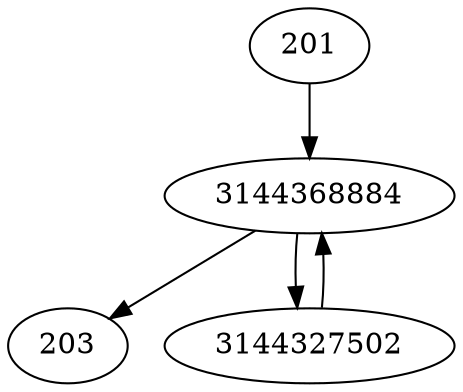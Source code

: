 strict digraph  {
201;
203;
3144368884;
3144327502;
201 -> 3144368884;
3144368884 -> 203;
3144368884 -> 3144327502;
3144327502 -> 3144368884;
}

